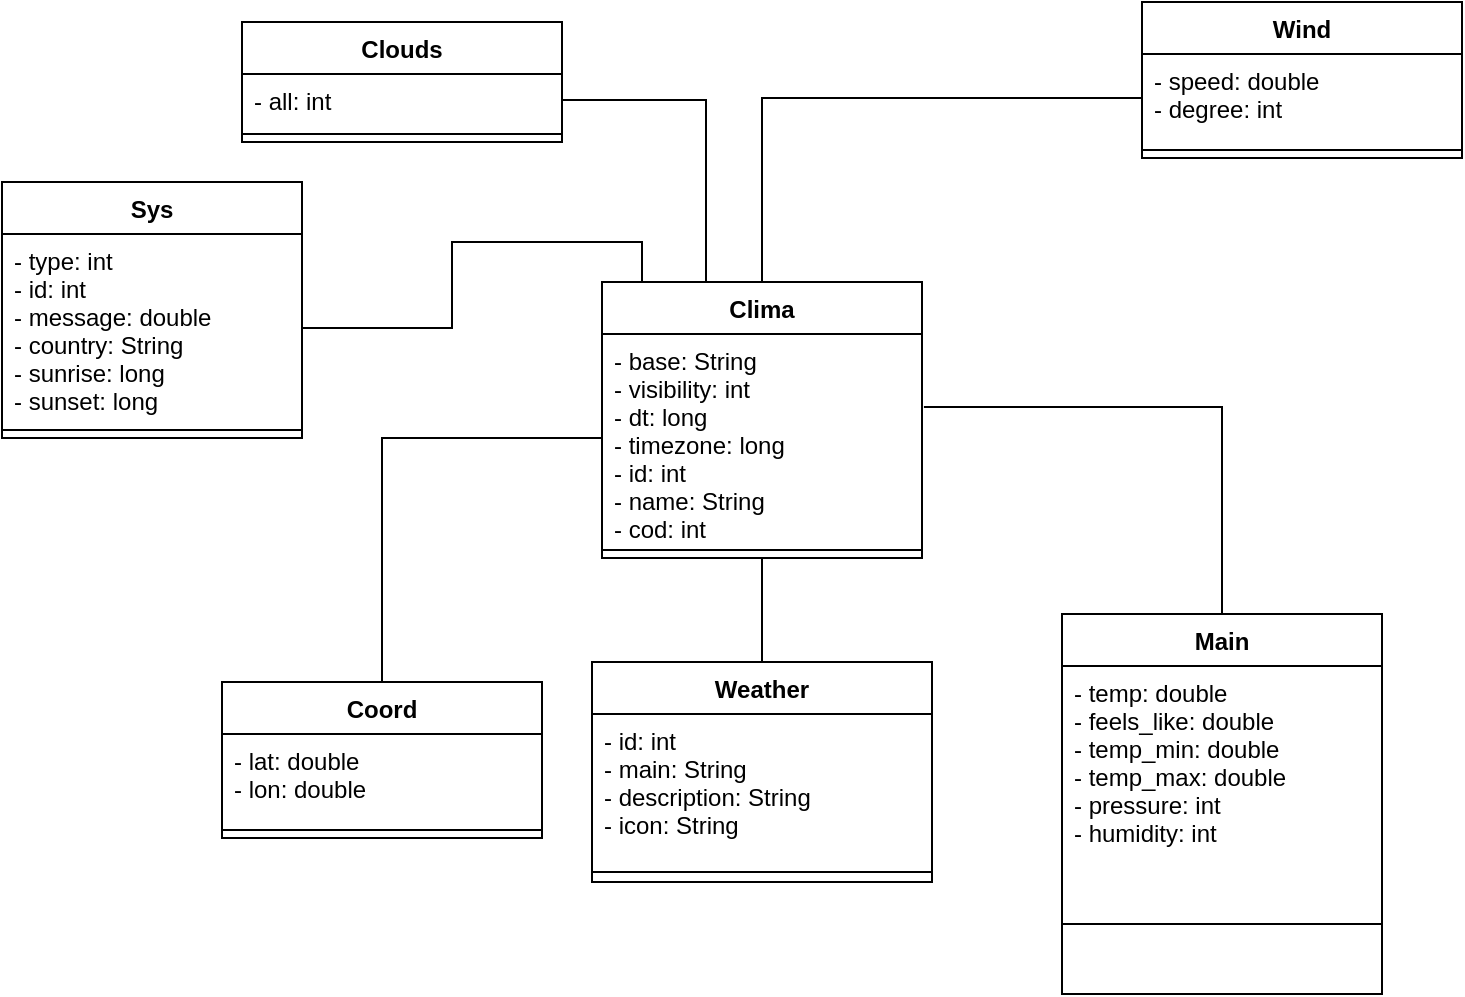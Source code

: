 <mxfile version="17.2.2" type="device"><diagram id="lnQ437l5ZW_dHlB5ykci" name="Página-1"><mxGraphModel dx="946" dy="621" grid="1" gridSize="10" guides="1" tooltips="1" connect="1" arrows="1" fold="1" page="1" pageScale="1" pageWidth="827" pageHeight="1169" math="0" shadow="0"><root><mxCell id="0"/><mxCell id="1" parent="0"/><mxCell id="tVk3nZ_n6QD-foCW5DkW-1" value="Clima" style="swimlane;fontStyle=1;align=center;verticalAlign=top;childLayout=stackLayout;horizontal=1;startSize=26;horizontalStack=0;resizeParent=1;resizeParentMax=0;resizeLast=0;collapsible=1;marginBottom=0;" vertex="1" parent="1"><mxGeometry x="310" y="380" width="160" height="138" as="geometry"/></mxCell><mxCell id="tVk3nZ_n6QD-foCW5DkW-2" value="- base: String&#10;- visibility: int&#10;- dt: long&#10;- timezone: long&#10;- id: int&#10;- name: String&#10;- cod: int" style="text;strokeColor=none;fillColor=none;align=left;verticalAlign=top;spacingLeft=4;spacingRight=4;overflow=hidden;rotatable=0;points=[[0,0.5],[1,0.5]];portConstraint=eastwest;" vertex="1" parent="tVk3nZ_n6QD-foCW5DkW-1"><mxGeometry y="26" width="160" height="104" as="geometry"/></mxCell><mxCell id="tVk3nZ_n6QD-foCW5DkW-3" value="" style="line;strokeWidth=1;fillColor=none;align=left;verticalAlign=middle;spacingTop=-1;spacingLeft=3;spacingRight=3;rotatable=0;labelPosition=right;points=[];portConstraint=eastwest;" vertex="1" parent="tVk3nZ_n6QD-foCW5DkW-1"><mxGeometry y="130" width="160" height="8" as="geometry"/></mxCell><mxCell id="tVk3nZ_n6QD-foCW5DkW-15" style="edgeStyle=orthogonalEdgeStyle;rounded=0;orthogonalLoop=1;jettySize=auto;html=1;entryX=0;entryY=0.5;entryDx=0;entryDy=0;endArrow=none;endFill=0;" edge="1" parent="1" source="tVk3nZ_n6QD-foCW5DkW-5" target="tVk3nZ_n6QD-foCW5DkW-2"><mxGeometry relative="1" as="geometry"/></mxCell><mxCell id="tVk3nZ_n6QD-foCW5DkW-5" value="Coord" style="swimlane;fontStyle=1;align=center;verticalAlign=top;childLayout=stackLayout;horizontal=1;startSize=26;horizontalStack=0;resizeParent=1;resizeParentMax=0;resizeLast=0;collapsible=1;marginBottom=0;" vertex="1" parent="1"><mxGeometry x="120" y="580" width="160" height="78" as="geometry"/></mxCell><mxCell id="tVk3nZ_n6QD-foCW5DkW-6" value="- lat: double&#10;- lon: double" style="text;strokeColor=none;fillColor=none;align=left;verticalAlign=top;spacingLeft=4;spacingRight=4;overflow=hidden;rotatable=0;points=[[0,0.5],[1,0.5]];portConstraint=eastwest;" vertex="1" parent="tVk3nZ_n6QD-foCW5DkW-5"><mxGeometry y="26" width="160" height="44" as="geometry"/></mxCell><mxCell id="tVk3nZ_n6QD-foCW5DkW-7" value="" style="line;strokeWidth=1;fillColor=none;align=left;verticalAlign=middle;spacingTop=-1;spacingLeft=3;spacingRight=3;rotatable=0;labelPosition=right;points=[];portConstraint=eastwest;" vertex="1" parent="tVk3nZ_n6QD-foCW5DkW-5"><mxGeometry y="70" width="160" height="8" as="geometry"/></mxCell><mxCell id="tVk3nZ_n6QD-foCW5DkW-16" style="edgeStyle=orthogonalEdgeStyle;rounded=0;orthogonalLoop=1;jettySize=auto;html=1;entryX=0.5;entryY=1;entryDx=0;entryDy=0;endArrow=none;endFill=0;" edge="1" parent="1" source="tVk3nZ_n6QD-foCW5DkW-9" target="tVk3nZ_n6QD-foCW5DkW-1"><mxGeometry relative="1" as="geometry"/></mxCell><mxCell id="tVk3nZ_n6QD-foCW5DkW-9" value="Weather" style="swimlane;fontStyle=1;align=center;verticalAlign=top;childLayout=stackLayout;horizontal=1;startSize=26;horizontalStack=0;resizeParent=1;resizeParentMax=0;resizeLast=0;collapsible=1;marginBottom=0;" vertex="1" parent="1"><mxGeometry x="305" y="570" width="170" height="110" as="geometry"/></mxCell><mxCell id="tVk3nZ_n6QD-foCW5DkW-10" value="- id: int&#10;- main: String&#10;- description: String&#10;- icon: String" style="text;strokeColor=none;fillColor=none;align=left;verticalAlign=top;spacingLeft=4;spacingRight=4;overflow=hidden;rotatable=0;points=[[0,0.5],[1,0.5]];portConstraint=eastwest;" vertex="1" parent="tVk3nZ_n6QD-foCW5DkW-9"><mxGeometry y="26" width="170" height="74" as="geometry"/></mxCell><mxCell id="tVk3nZ_n6QD-foCW5DkW-11" value="" style="line;strokeWidth=1;fillColor=none;align=left;verticalAlign=middle;spacingTop=-1;spacingLeft=3;spacingRight=3;rotatable=0;labelPosition=right;points=[];portConstraint=eastwest;" vertex="1" parent="tVk3nZ_n6QD-foCW5DkW-9"><mxGeometry y="100" width="170" height="10" as="geometry"/></mxCell><mxCell id="tVk3nZ_n6QD-foCW5DkW-21" style="edgeStyle=orthogonalEdgeStyle;rounded=0;orthogonalLoop=1;jettySize=auto;html=1;entryX=1.006;entryY=0.351;entryDx=0;entryDy=0;entryPerimeter=0;endArrow=none;endFill=0;" edge="1" parent="1" source="tVk3nZ_n6QD-foCW5DkW-17" target="tVk3nZ_n6QD-foCW5DkW-2"><mxGeometry relative="1" as="geometry"/></mxCell><mxCell id="tVk3nZ_n6QD-foCW5DkW-17" value="Main" style="swimlane;fontStyle=1;align=center;verticalAlign=top;childLayout=stackLayout;horizontal=1;startSize=26;horizontalStack=0;resizeParent=1;resizeParentMax=0;resizeLast=0;collapsible=1;marginBottom=0;" vertex="1" parent="1"><mxGeometry x="540" y="546" width="160" height="190" as="geometry"/></mxCell><mxCell id="tVk3nZ_n6QD-foCW5DkW-18" value="- temp: double&#10;- feels_like: double&#10;- temp_min: double&#10;- temp_max: double&#10;- pressure: int&#10;- humidity: int" style="text;strokeColor=none;fillColor=none;align=left;verticalAlign=top;spacingLeft=4;spacingRight=4;overflow=hidden;rotatable=0;points=[[0,0.5],[1,0.5]];portConstraint=eastwest;" vertex="1" parent="tVk3nZ_n6QD-foCW5DkW-17"><mxGeometry y="26" width="160" height="94" as="geometry"/></mxCell><mxCell id="tVk3nZ_n6QD-foCW5DkW-19" value="" style="line;strokeWidth=1;fillColor=none;align=left;verticalAlign=middle;spacingTop=-1;spacingLeft=3;spacingRight=3;rotatable=0;labelPosition=right;points=[];portConstraint=eastwest;" vertex="1" parent="tVk3nZ_n6QD-foCW5DkW-17"><mxGeometry y="120" width="160" height="70" as="geometry"/></mxCell><mxCell id="tVk3nZ_n6QD-foCW5DkW-22" value="Wind" style="swimlane;fontStyle=1;align=center;verticalAlign=top;childLayout=stackLayout;horizontal=1;startSize=26;horizontalStack=0;resizeParent=1;resizeParentMax=0;resizeLast=0;collapsible=1;marginBottom=0;" vertex="1" parent="1"><mxGeometry x="580" y="240" width="160" height="78" as="geometry"/></mxCell><mxCell id="tVk3nZ_n6QD-foCW5DkW-23" value="- speed: double&#10;- degree: int" style="text;strokeColor=none;fillColor=none;align=left;verticalAlign=top;spacingLeft=4;spacingRight=4;overflow=hidden;rotatable=0;points=[[0,0.5],[1,0.5]];portConstraint=eastwest;" vertex="1" parent="tVk3nZ_n6QD-foCW5DkW-22"><mxGeometry y="26" width="160" height="44" as="geometry"/></mxCell><mxCell id="tVk3nZ_n6QD-foCW5DkW-24" value="" style="line;strokeWidth=1;fillColor=none;align=left;verticalAlign=middle;spacingTop=-1;spacingLeft=3;spacingRight=3;rotatable=0;labelPosition=right;points=[];portConstraint=eastwest;" vertex="1" parent="tVk3nZ_n6QD-foCW5DkW-22"><mxGeometry y="70" width="160" height="8" as="geometry"/></mxCell><mxCell id="tVk3nZ_n6QD-foCW5DkW-27" style="edgeStyle=orthogonalEdgeStyle;rounded=0;orthogonalLoop=1;jettySize=auto;html=1;endArrow=none;endFill=0;startArrow=none;startFill=0;" edge="1" parent="1" source="tVk3nZ_n6QD-foCW5DkW-23" target="tVk3nZ_n6QD-foCW5DkW-1"><mxGeometry relative="1" as="geometry"/></mxCell><mxCell id="tVk3nZ_n6QD-foCW5DkW-28" value="Clouds" style="swimlane;fontStyle=1;align=center;verticalAlign=top;childLayout=stackLayout;horizontal=1;startSize=26;horizontalStack=0;resizeParent=1;resizeParentMax=0;resizeLast=0;collapsible=1;marginBottom=0;" vertex="1" parent="1"><mxGeometry x="130" y="250" width="160" height="60" as="geometry"/></mxCell><mxCell id="tVk3nZ_n6QD-foCW5DkW-29" value="- all: int" style="text;strokeColor=none;fillColor=none;align=left;verticalAlign=top;spacingLeft=4;spacingRight=4;overflow=hidden;rotatable=0;points=[[0,0.5],[1,0.5]];portConstraint=eastwest;" vertex="1" parent="tVk3nZ_n6QD-foCW5DkW-28"><mxGeometry y="26" width="160" height="26" as="geometry"/></mxCell><mxCell id="tVk3nZ_n6QD-foCW5DkW-30" value="" style="line;strokeWidth=1;fillColor=none;align=left;verticalAlign=middle;spacingTop=-1;spacingLeft=3;spacingRight=3;rotatable=0;labelPosition=right;points=[];portConstraint=eastwest;" vertex="1" parent="tVk3nZ_n6QD-foCW5DkW-28"><mxGeometry y="52" width="160" height="8" as="geometry"/></mxCell><mxCell id="tVk3nZ_n6QD-foCW5DkW-32" style="edgeStyle=orthogonalEdgeStyle;rounded=0;orthogonalLoop=1;jettySize=auto;html=1;entryX=0.325;entryY=0;entryDx=0;entryDy=0;entryPerimeter=0;endArrow=none;endFill=0;" edge="1" parent="1" source="tVk3nZ_n6QD-foCW5DkW-29" target="tVk3nZ_n6QD-foCW5DkW-1"><mxGeometry relative="1" as="geometry"/></mxCell><mxCell id="tVk3nZ_n6QD-foCW5DkW-33" value="Sys" style="swimlane;fontStyle=1;align=center;verticalAlign=top;childLayout=stackLayout;horizontal=1;startSize=26;horizontalStack=0;resizeParent=1;resizeParentMax=0;resizeLast=0;collapsible=1;marginBottom=0;" vertex="1" parent="1"><mxGeometry x="10" y="330" width="150" height="128" as="geometry"/></mxCell><mxCell id="tVk3nZ_n6QD-foCW5DkW-34" value="- type: int&#10;- id: int&#10;- message: double&#10;- country: String&#10;- sunrise: long&#10;- sunset: long" style="text;strokeColor=none;fillColor=none;align=left;verticalAlign=top;spacingLeft=4;spacingRight=4;overflow=hidden;rotatable=0;points=[[0,0.5],[1,0.5]];portConstraint=eastwest;" vertex="1" parent="tVk3nZ_n6QD-foCW5DkW-33"><mxGeometry y="26" width="150" height="94" as="geometry"/></mxCell><mxCell id="tVk3nZ_n6QD-foCW5DkW-35" value="" style="line;strokeWidth=1;fillColor=none;align=left;verticalAlign=middle;spacingTop=-1;spacingLeft=3;spacingRight=3;rotatable=0;labelPosition=right;points=[];portConstraint=eastwest;" vertex="1" parent="tVk3nZ_n6QD-foCW5DkW-33"><mxGeometry y="120" width="150" height="8" as="geometry"/></mxCell><mxCell id="tVk3nZ_n6QD-foCW5DkW-38" style="edgeStyle=orthogonalEdgeStyle;rounded=0;orthogonalLoop=1;jettySize=auto;html=1;entryX=0.125;entryY=0;entryDx=0;entryDy=0;entryPerimeter=0;endArrow=none;endFill=0;" edge="1" parent="1" source="tVk3nZ_n6QD-foCW5DkW-34" target="tVk3nZ_n6QD-foCW5DkW-1"><mxGeometry relative="1" as="geometry"/></mxCell></root></mxGraphModel></diagram></mxfile>